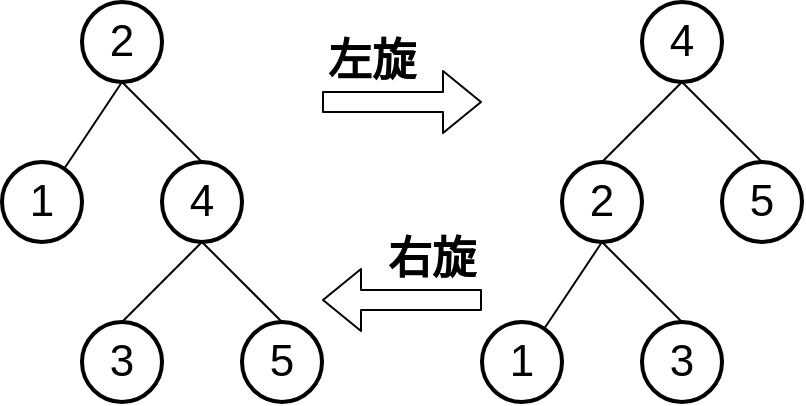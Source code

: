 <mxfile version="11.1.1" type="device"><diagram id="n4bkvvXqcTUtERyfiG8n" name="第 1 页"><mxGraphModel dx="749" dy="564" grid="1" gridSize="10" guides="1" tooltips="1" connect="1" arrows="1" fold="1" page="1" pageScale="1" pageWidth="827" pageHeight="1169" math="0" shadow="0"><root><mxCell id="0"/><mxCell id="1" parent="0"/><mxCell id="ylLqsNlEjALJ2i46JAbe-1" value="左旋" style="text;html=1;strokeColor=none;fillColor=none;align=center;verticalAlign=middle;whiteSpace=wrap;rounded=0;fontSize=22;fontStyle=1" vertex="1" parent="1"><mxGeometry x="200" y="60" width="50" height="20" as="geometry"/></mxCell><mxCell id="ylLqsNlEjALJ2i46JAbe-11" style="rounded=0;orthogonalLoop=1;jettySize=auto;html=1;exitX=0.5;exitY=1;exitDx=0;exitDy=0;fontSize=22;endArrow=none;endFill=0;" edge="1" parent="1" source="ylLqsNlEjALJ2i46JAbe-6" target="ylLqsNlEjALJ2i46JAbe-7"><mxGeometry relative="1" as="geometry"/></mxCell><mxCell id="ylLqsNlEjALJ2i46JAbe-12" style="edgeStyle=none;rounded=0;orthogonalLoop=1;jettySize=auto;html=1;exitX=0.5;exitY=1;exitDx=0;exitDy=0;entryX=0.5;entryY=0;entryDx=0;entryDy=0;endArrow=none;endFill=0;fontSize=22;" edge="1" parent="1" source="ylLqsNlEjALJ2i46JAbe-6" target="ylLqsNlEjALJ2i46JAbe-8"><mxGeometry relative="1" as="geometry"/></mxCell><mxCell id="ylLqsNlEjALJ2i46JAbe-6" value="2" style="ellipse;whiteSpace=wrap;html=1;aspect=fixed;fontSize=22;strokeWidth=2;" vertex="1" parent="1"><mxGeometry x="80" y="40" width="40" height="40" as="geometry"/></mxCell><mxCell id="ylLqsNlEjALJ2i46JAbe-7" value="1" style="ellipse;whiteSpace=wrap;html=1;aspect=fixed;fontSize=22;strokeWidth=2;" vertex="1" parent="1"><mxGeometry x="40" y="120" width="40" height="40" as="geometry"/></mxCell><mxCell id="ylLqsNlEjALJ2i46JAbe-13" style="edgeStyle=none;rounded=0;orthogonalLoop=1;jettySize=auto;html=1;exitX=0.5;exitY=1;exitDx=0;exitDy=0;entryX=0.5;entryY=0;entryDx=0;entryDy=0;endArrow=none;endFill=0;fontSize=22;" edge="1" parent="1" source="ylLqsNlEjALJ2i46JAbe-8" target="ylLqsNlEjALJ2i46JAbe-9"><mxGeometry relative="1" as="geometry"/></mxCell><mxCell id="ylLqsNlEjALJ2i46JAbe-14" style="edgeStyle=none;rounded=0;orthogonalLoop=1;jettySize=auto;html=1;exitX=0.5;exitY=1;exitDx=0;exitDy=0;entryX=0.5;entryY=0;entryDx=0;entryDy=0;endArrow=none;endFill=0;fontSize=22;" edge="1" parent="1" source="ylLqsNlEjALJ2i46JAbe-8" target="ylLqsNlEjALJ2i46JAbe-10"><mxGeometry relative="1" as="geometry"/></mxCell><mxCell id="ylLqsNlEjALJ2i46JAbe-8" value="4" style="ellipse;whiteSpace=wrap;html=1;aspect=fixed;fontSize=22;strokeWidth=2;" vertex="1" parent="1"><mxGeometry x="120" y="120" width="40" height="40" as="geometry"/></mxCell><mxCell id="ylLqsNlEjALJ2i46JAbe-9" value="3" style="ellipse;whiteSpace=wrap;html=1;aspect=fixed;fontSize=22;strokeWidth=2;" vertex="1" parent="1"><mxGeometry x="80" y="200" width="40" height="40" as="geometry"/></mxCell><mxCell id="ylLqsNlEjALJ2i46JAbe-10" value="5" style="ellipse;whiteSpace=wrap;html=1;aspect=fixed;fontSize=22;strokeWidth=2;" vertex="1" parent="1"><mxGeometry x="160" y="200" width="40" height="40" as="geometry"/></mxCell><mxCell id="ylLqsNlEjALJ2i46JAbe-15" style="rounded=0;orthogonalLoop=1;jettySize=auto;html=1;exitX=0.5;exitY=1;exitDx=0;exitDy=0;fontSize=22;endArrow=none;endFill=0;" edge="1" source="ylLqsNlEjALJ2i46JAbe-19" target="ylLqsNlEjALJ2i46JAbe-20" parent="1"><mxGeometry relative="1" as="geometry"/></mxCell><mxCell id="ylLqsNlEjALJ2i46JAbe-17" style="edgeStyle=none;rounded=0;orthogonalLoop=1;jettySize=auto;html=1;exitX=0.5;exitY=1;exitDx=0;exitDy=0;entryX=0.5;entryY=0;entryDx=0;entryDy=0;endArrow=none;endFill=0;fontSize=22;" edge="1" source="ylLqsNlEjALJ2i46JAbe-19" target="ylLqsNlEjALJ2i46JAbe-22" parent="1"><mxGeometry relative="1" as="geometry"/></mxCell><mxCell id="ylLqsNlEjALJ2i46JAbe-20" value="1" style="ellipse;whiteSpace=wrap;html=1;aspect=fixed;fontSize=22;strokeWidth=2;" vertex="1" parent="1"><mxGeometry x="280" y="200" width="40" height="40" as="geometry"/></mxCell><mxCell id="ylLqsNlEjALJ2i46JAbe-21" value="4" style="ellipse;whiteSpace=wrap;html=1;aspect=fixed;fontSize=22;strokeWidth=2;" vertex="1" parent="1"><mxGeometry x="360" y="40" width="40" height="40" as="geometry"/></mxCell><mxCell id="ylLqsNlEjALJ2i46JAbe-22" value="3" style="ellipse;whiteSpace=wrap;html=1;aspect=fixed;fontSize=22;strokeWidth=2;" vertex="1" parent="1"><mxGeometry x="360" y="200" width="40" height="40" as="geometry"/></mxCell><mxCell id="ylLqsNlEjALJ2i46JAbe-26" style="edgeStyle=none;rounded=0;orthogonalLoop=1;jettySize=auto;html=1;exitX=0.5;exitY=0;exitDx=0;exitDy=0;endArrow=none;endFill=0;fontSize=22;" edge="1" parent="1" source="ylLqsNlEjALJ2i46JAbe-23"><mxGeometry relative="1" as="geometry"><mxPoint x="380" y="80" as="targetPoint"/></mxGeometry></mxCell><mxCell id="ylLqsNlEjALJ2i46JAbe-23" value="5" style="ellipse;whiteSpace=wrap;html=1;aspect=fixed;fontSize=22;strokeWidth=2;" vertex="1" parent="1"><mxGeometry x="400" y="120" width="40" height="40" as="geometry"/></mxCell><mxCell id="ylLqsNlEjALJ2i46JAbe-25" style="edgeStyle=none;rounded=0;orthogonalLoop=1;jettySize=auto;html=1;exitX=0.5;exitY=0;exitDx=0;exitDy=0;entryX=0.5;entryY=1;entryDx=0;entryDy=0;endArrow=none;endFill=0;fontSize=22;" edge="1" parent="1" source="ylLqsNlEjALJ2i46JAbe-19" target="ylLqsNlEjALJ2i46JAbe-21"><mxGeometry relative="1" as="geometry"/></mxCell><mxCell id="ylLqsNlEjALJ2i46JAbe-19" value="2" style="ellipse;whiteSpace=wrap;html=1;aspect=fixed;fontSize=22;strokeWidth=2;" vertex="1" parent="1"><mxGeometry x="320" y="120" width="40" height="40" as="geometry"/></mxCell><mxCell id="ylLqsNlEjALJ2i46JAbe-27" value="" style="shape=flexArrow;endArrow=classic;html=1;fontSize=22;" edge="1" parent="1"><mxGeometry width="50" height="50" relative="1" as="geometry"><mxPoint x="200" y="90" as="sourcePoint"/><mxPoint x="280" y="90" as="targetPoint"/></mxGeometry></mxCell><mxCell id="ylLqsNlEjALJ2i46JAbe-49" value="" style="shape=flexArrow;endArrow=classic;html=1;fontSize=22;" edge="1" parent="1"><mxGeometry width="50" height="50" relative="1" as="geometry"><mxPoint x="280" y="189" as="sourcePoint"/><mxPoint x="200" y="189" as="targetPoint"/></mxGeometry></mxCell><mxCell id="ylLqsNlEjALJ2i46JAbe-50" value="右旋" style="text;html=1;strokeColor=none;fillColor=none;align=center;verticalAlign=middle;whiteSpace=wrap;rounded=0;fontSize=22;fontStyle=1" vertex="1" parent="1"><mxGeometry x="230" y="159" width="50" height="20" as="geometry"/></mxCell></root></mxGraphModel></diagram></mxfile>